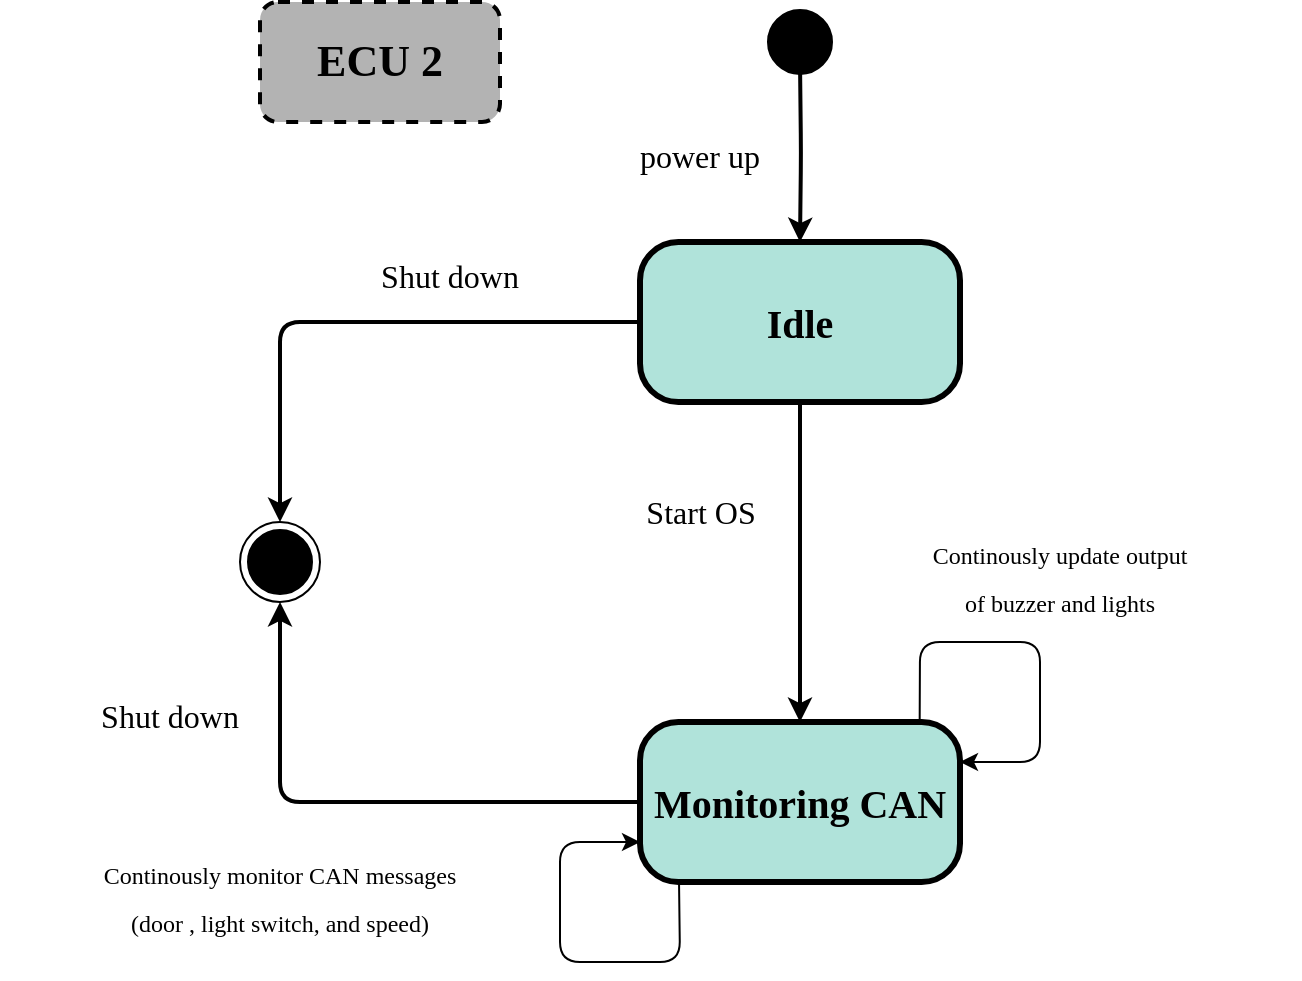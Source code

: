 <mxfile version="20.3.0" type="device"><diagram name="Page-1" id="58cdce13-f638-feb5-8d6f-7d28b1aa9fa0"><mxGraphModel dx="694" dy="442" grid="1" gridSize="10" guides="1" tooltips="1" connect="1" arrows="1" fold="1" page="1" pageScale="1" pageWidth="1100" pageHeight="850" background="none" math="0" shadow="0"><root><mxCell id="0"/><mxCell id="1" parent="0"/><mxCell id="lw0iE4_7qABvcYUNrSwh-1" value="" style="edgeStyle=orthogonalEdgeStyle;rounded=1;orthogonalLoop=1;jettySize=auto;html=1;strokeColor=#000000;strokeWidth=2;fontFamily=Lucida Console;fontSize=20;fontStyle=1" edge="1" parent="1" target="lw0iE4_7qABvcYUNrSwh-5"><mxGeometry relative="1" as="geometry"><mxPoint x="480" y="110" as="sourcePoint"/></mxGeometry></mxCell><mxCell id="lw0iE4_7qABvcYUNrSwh-2" value="" style="ellipse;html=1;shape=startState;fillColor=#000000;strokeColor=#000000;rounded=1;shadow=0;comic=0;labelBackgroundColor=none;fontFamily=Lucida Console;fontSize=20;fontColor=#000000;align=center;direction=south;fontStyle=1" vertex="1" parent="1"><mxGeometry x="460" y="80" width="40" height="40" as="geometry"/></mxCell><mxCell id="lw0iE4_7qABvcYUNrSwh-3" style="edgeStyle=orthogonalEdgeStyle;rounded=1;orthogonalLoop=1;jettySize=auto;html=1;entryX=0.5;entryY=0;entryDx=0;entryDy=0;strokeColor=#000000;strokeWidth=2;fontFamily=Lucida Console;fontSize=20;fontStyle=1" edge="1" parent="1" source="lw0iE4_7qABvcYUNrSwh-5" target="lw0iE4_7qABvcYUNrSwh-8"><mxGeometry relative="1" as="geometry"/></mxCell><mxCell id="lw0iE4_7qABvcYUNrSwh-4" style="edgeStyle=orthogonalEdgeStyle;rounded=1;orthogonalLoop=1;jettySize=auto;html=1;entryX=0.5;entryY=0;entryDx=0;entryDy=0;strokeColor=#000000;strokeWidth=2;fontFamily=Lucida Console;fontSize=20;fontStyle=1" edge="1" parent="1" source="lw0iE4_7qABvcYUNrSwh-5" target="lw0iE4_7qABvcYUNrSwh-6"><mxGeometry relative="1" as="geometry"/></mxCell><mxCell id="lw0iE4_7qABvcYUNrSwh-5" value="&lt;font style=&quot;font-size: 20px;&quot;&gt;&lt;span style=&quot;font-size: 20px;&quot;&gt;Idle&lt;/span&gt;&lt;/font&gt;" style="rounded=1;whiteSpace=wrap;html=1;arcSize=24;fillColor=#B0E3DA;strokeColor=#000000;shadow=0;comic=0;labelBackgroundColor=none;fontFamily=Lucida Console;fontSize=20;fontColor=#000000;align=center;strokeWidth=3;fontStyle=1" vertex="1" parent="1"><mxGeometry x="400" y="200" width="160" height="80" as="geometry"/></mxCell><mxCell id="lw0iE4_7qABvcYUNrSwh-6" value="" style="ellipse;html=1;shape=endState;fillColor=#000000;strokeColor=#000000;rounded=1;shadow=0;comic=0;labelBackgroundColor=none;fontFamily=Lucida Console;fontSize=20;fontColor=#000000;align=center;fontStyle=1" vertex="1" parent="1"><mxGeometry x="200" y="340" width="40" height="40" as="geometry"/></mxCell><mxCell id="lw0iE4_7qABvcYUNrSwh-7" style="edgeStyle=orthogonalEdgeStyle;rounded=1;orthogonalLoop=1;jettySize=auto;html=1;strokeColor=#000000;strokeWidth=2;fontFamily=Lucida Console;fontSize=20;fontStyle=1" edge="1" parent="1" source="lw0iE4_7qABvcYUNrSwh-8" target="lw0iE4_7qABvcYUNrSwh-6"><mxGeometry relative="1" as="geometry"/></mxCell><mxCell id="lw0iE4_7qABvcYUNrSwh-8" value="Monitoring CAN" style="rounded=1;whiteSpace=wrap;html=1;arcSize=24;fillColor=#B0E3DA;strokeColor=#000000;shadow=0;comic=0;labelBackgroundColor=none;fontFamily=Lucida Console;fontSize=20;fontColor=#000000;align=center;strokeWidth=3;fontStyle=1" vertex="1" parent="1"><mxGeometry x="400" y="440" width="160" height="80" as="geometry"/></mxCell><mxCell id="lw0iE4_7qABvcYUNrSwh-9" value="&lt;font style=&quot;font-size: 16px;&quot;&gt;power up&lt;/font&gt;" style="text;html=1;strokeColor=none;fillColor=none;align=center;verticalAlign=middle;whiteSpace=wrap;rounded=0;strokeWidth=3;fontFamily=Lucida Console;fontSize=20;" vertex="1" parent="1"><mxGeometry x="390" y="140" width="80" height="30" as="geometry"/></mxCell><mxCell id="lw0iE4_7qABvcYUNrSwh-10" value="&lt;font style=&quot;font-size: 16px;&quot;&gt;Shut down&lt;/font&gt;" style="text;html=1;strokeColor=none;fillColor=none;align=center;verticalAlign=middle;whiteSpace=wrap;rounded=0;strokeWidth=3;fontFamily=Lucida Console;fontSize=20;" vertex="1" parent="1"><mxGeometry x="260" y="200" width="90" height="30" as="geometry"/></mxCell><mxCell id="lw0iE4_7qABvcYUNrSwh-11" value="&lt;font style=&quot;font-size: 16px;&quot;&gt;Shut down&lt;/font&gt;" style="text;html=1;strokeColor=none;fillColor=none;align=center;verticalAlign=middle;whiteSpace=wrap;rounded=0;strokeWidth=3;fontFamily=Lucida Console;fontSize=20;" vertex="1" parent="1"><mxGeometry x="120" y="420" width="90" height="30" as="geometry"/></mxCell><mxCell id="lw0iE4_7qABvcYUNrSwh-12" value="Start OS" style="text;html=1;align=center;verticalAlign=middle;resizable=0;points=[];autosize=1;strokeColor=none;fillColor=none;fontSize=16;fontFamily=Lucida Console;" vertex="1" parent="1"><mxGeometry x="380" y="320" width="100" height="30" as="geometry"/></mxCell><mxCell id="lw0iE4_7qABvcYUNrSwh-13" value="&lt;b&gt;&lt;font style=&quot;font-size: 22px;&quot;&gt;ECU 2&lt;/font&gt;&lt;/b&gt;" style="rounded=1;whiteSpace=wrap;html=1;dashed=1;strokeColor=default;strokeWidth=2;fontFamily=Lucida Console;fontSize=16;fillColor=#B3B3B3;" vertex="1" parent="1"><mxGeometry x="210" y="80" width="120" height="60" as="geometry"/></mxCell><mxCell id="lw0iE4_7qABvcYUNrSwh-14" value="" style="endArrow=classic;html=1;rounded=1;exitX=0.874;exitY=-0.004;exitDx=0;exitDy=0;exitPerimeter=0;entryX=1;entryY=0.25;entryDx=0;entryDy=0;" edge="1" parent="1" source="lw0iE4_7qABvcYUNrSwh-8" target="lw0iE4_7qABvcYUNrSwh-8"><mxGeometry width="50" height="50" relative="1" as="geometry"><mxPoint x="550" y="430" as="sourcePoint"/><mxPoint x="600" y="460" as="targetPoint"/><Array as="points"><mxPoint x="540" y="400"/><mxPoint x="600" y="400"/><mxPoint x="600" y="460"/></Array></mxGeometry></mxCell><mxCell id="lw0iE4_7qABvcYUNrSwh-16" value="&lt;span style=&quot;font-size: 12px;&quot;&gt;Continously update output&lt;br&gt;of buzzer and lights&lt;br&gt;&lt;/span&gt;" style="text;html=1;strokeColor=none;fillColor=none;align=center;verticalAlign=middle;whiteSpace=wrap;rounded=0;strokeWidth=3;fontFamily=Lucida Console;fontSize=20;" vertex="1" parent="1"><mxGeometry x="490" y="340" width="240" height="50" as="geometry"/></mxCell><mxCell id="lw0iE4_7qABvcYUNrSwh-20" value="" style="endArrow=classic;html=1;rounded=1;fontSize=10;exitX=0.122;exitY=1.009;exitDx=0;exitDy=0;exitPerimeter=0;entryX=0;entryY=0.75;entryDx=0;entryDy=0;" edge="1" parent="1" source="lw0iE4_7qABvcYUNrSwh-8" target="lw0iE4_7qABvcYUNrSwh-8"><mxGeometry width="50" height="50" relative="1" as="geometry"><mxPoint x="430" y="620" as="sourcePoint"/><mxPoint x="360" y="500" as="targetPoint"/><Array as="points"><mxPoint x="420" y="560"/><mxPoint x="360" y="560"/><mxPoint x="360" y="500"/></Array></mxGeometry></mxCell><mxCell id="lw0iE4_7qABvcYUNrSwh-21" value="&lt;span style=&quot;font-size: 12px;&quot;&gt;Continously monitor CAN messages&lt;br&gt;(door , light switch, and speed)&lt;/span&gt;" style="text;html=1;strokeColor=none;fillColor=none;align=center;verticalAlign=middle;whiteSpace=wrap;rounded=0;strokeWidth=3;fontFamily=Lucida Console;fontSize=20;" vertex="1" parent="1"><mxGeometry x="80" y="500" width="280" height="50" as="geometry"/></mxCell></root></mxGraphModel></diagram></mxfile>